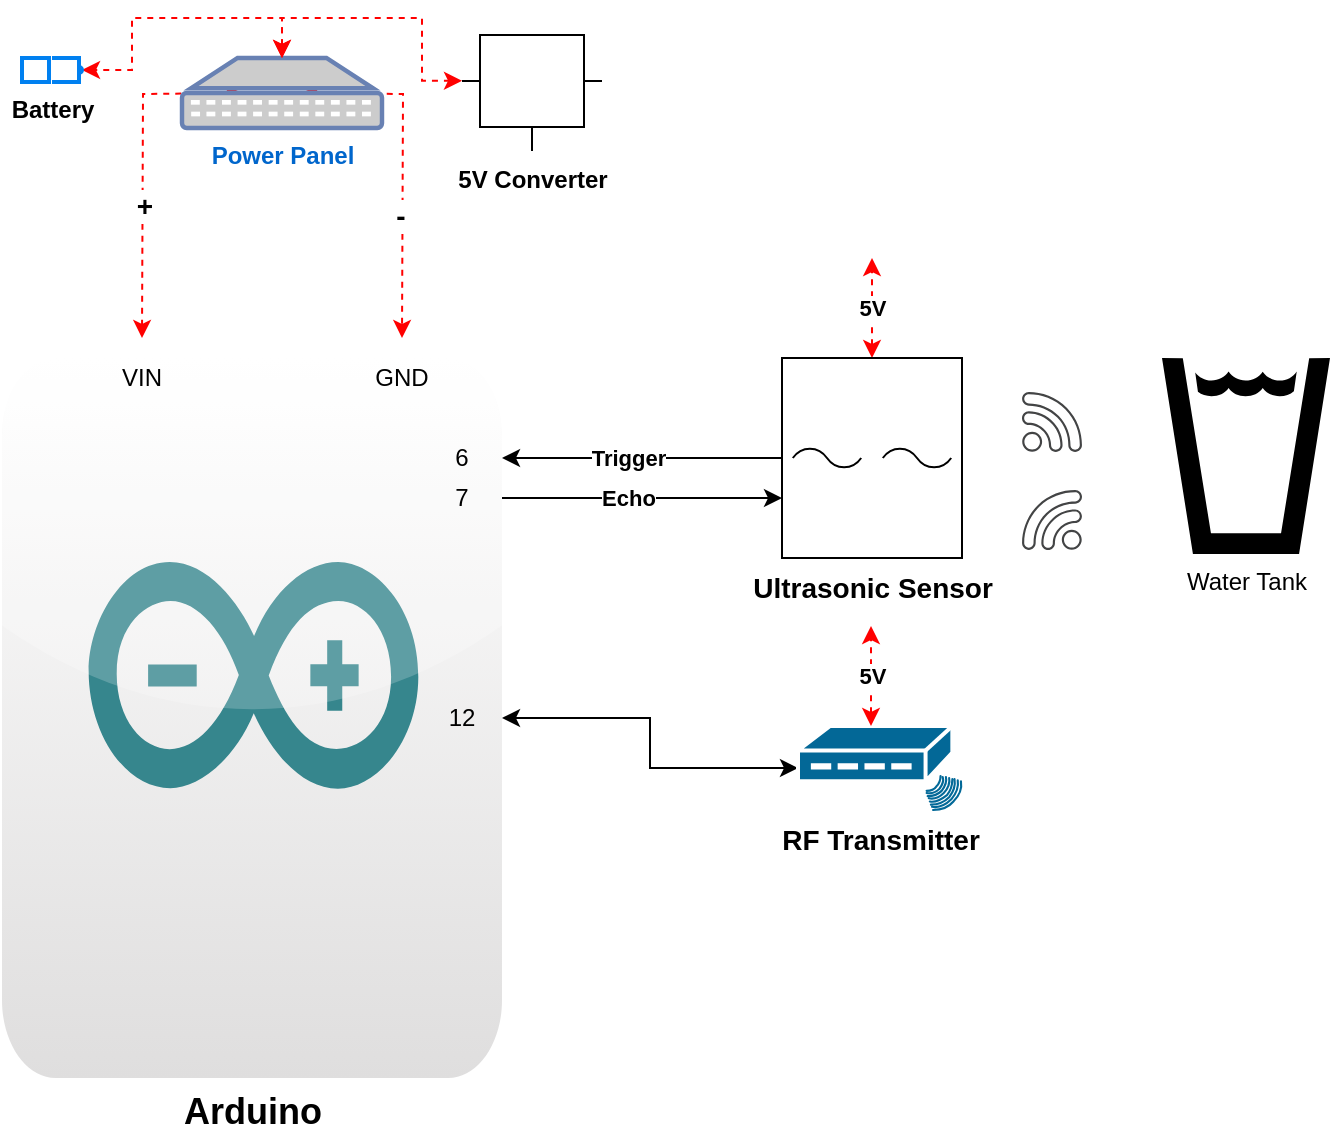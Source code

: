 <mxfile version="14.4.2" type="device"><diagram name="Page-1" id="099fd60b-425b-db50-ffb0-6b813814b670"><mxGraphModel dx="946" dy="1728" grid="1" gridSize="10" guides="1" tooltips="1" connect="1" arrows="1" fold="1" page="1" pageScale="1" pageWidth="850" pageHeight="1100" background="#ffffff" math="0" shadow="0"><root><mxCell id="0"/><mxCell id="1" parent="0"/><mxCell id="NFYumQf9ktLEzDc1VIde-4" value="&lt;b&gt;&lt;font style=&quot;font-size: 18px&quot;&gt;Arduino&lt;/font&gt;&lt;/b&gt;" style="dashed=0;outlineConnect=0;html=1;align=center;labelPosition=center;verticalLabelPosition=bottom;verticalAlign=top;shape=mxgraph.webicons.arduino;gradientColor=#DFDEDE" vertex="1" parent="1"><mxGeometry x="100" y="170" width="250" height="360" as="geometry"/></mxCell><mxCell id="NFYumQf9ktLEzDc1VIde-47" value="&lt;b&gt;5V&lt;/b&gt;" style="edgeStyle=orthogonalEdgeStyle;rounded=0;orthogonalLoop=1;jettySize=auto;html=1;dashed=1;startArrow=classic;startFill=1;endArrow=classic;endFill=1;strokeColor=#FF0000;" edge="1" parent="1" source="NFYumQf9ktLEzDc1VIde-6"><mxGeometry relative="1" as="geometry"><mxPoint x="535" y="120" as="targetPoint"/></mxGeometry></mxCell><mxCell id="NFYumQf9ktLEzDc1VIde-6" value="&lt;b&gt;&lt;font style=&quot;font-size: 14px&quot;&gt;Ultrasonic Sensor&lt;/font&gt;&lt;/b&gt;" style="verticalLabelPosition=bottom;align=center;outlineConnect=0;dashed=0;html=1;verticalAlign=top;shape=mxgraph.pid.flow_sensors.ultrasonic;" vertex="1" parent="1"><mxGeometry x="490" y="170" width="90" height="100" as="geometry"/></mxCell><mxCell id="NFYumQf9ktLEzDc1VIde-7" value="" style="endArrow=none;startArrow=classic;html=1;entryX=0;entryY=0.5;entryDx=0;entryDy=0;entryPerimeter=0;exitX=1;exitY=0.5;exitDx=0;exitDy=0;endFill=0;" edge="1" parent="1" source="NFYumQf9ktLEzDc1VIde-11" target="NFYumQf9ktLEzDc1VIde-6"><mxGeometry width="50" height="50" relative="1" as="geometry"><mxPoint x="360" y="220" as="sourcePoint"/><mxPoint x="450" y="300" as="targetPoint"/></mxGeometry></mxCell><mxCell id="NFYumQf9ktLEzDc1VIde-8" value="&lt;b&gt;Trigger&lt;/b&gt;" style="edgeLabel;html=1;align=center;verticalAlign=middle;resizable=0;points=[];" vertex="1" connectable="0" parent="NFYumQf9ktLEzDc1VIde-7"><mxGeometry x="-0.538" y="1" relative="1" as="geometry"><mxPoint x="30" y="1" as="offset"/></mxGeometry></mxCell><mxCell id="NFYumQf9ktLEzDc1VIde-9" value="" style="endArrow=classic;startArrow=none;html=1;entryX=0;entryY=0.5;entryDx=0;entryDy=0;entryPerimeter=0;exitX=1;exitY=0.5;exitDx=0;exitDy=0;startFill=0;" edge="1" parent="1" source="NFYumQf9ktLEzDc1VIde-12"><mxGeometry width="50" height="50" relative="1" as="geometry"><mxPoint x="360" y="240" as="sourcePoint"/><mxPoint x="490" y="240" as="targetPoint"/></mxGeometry></mxCell><mxCell id="NFYumQf9ktLEzDc1VIde-10" value="&lt;b&gt;Echo&lt;/b&gt;" style="edgeLabel;html=1;align=center;verticalAlign=middle;resizable=0;points=[];" vertex="1" connectable="0" parent="NFYumQf9ktLEzDc1VIde-9"><mxGeometry x="-0.538" y="1" relative="1" as="geometry"><mxPoint x="30" y="1" as="offset"/></mxGeometry></mxCell><mxCell id="NFYumQf9ktLEzDc1VIde-11" value="6" style="text;html=1;strokeColor=none;fillColor=none;align=center;verticalAlign=middle;whiteSpace=wrap;rounded=0;" vertex="1" parent="1"><mxGeometry x="310" y="210" width="40" height="20" as="geometry"/></mxCell><mxCell id="NFYumQf9ktLEzDc1VIde-12" value="7" style="text;html=1;strokeColor=none;fillColor=none;align=center;verticalAlign=middle;whiteSpace=wrap;rounded=0;" vertex="1" parent="1"><mxGeometry x="310" y="230" width="40" height="20" as="geometry"/></mxCell><mxCell id="NFYumQf9ktLEzDc1VIde-31" style="edgeStyle=orthogonalEdgeStyle;rounded=0;orthogonalLoop=1;jettySize=auto;html=1;startArrow=classic;startFill=1;endArrow=classic;endFill=1;dashed=1;strokeColor=#FF0000;" edge="1" parent="1"><mxGeometry relative="1" as="geometry"><mxPoint x="170" y="160" as="targetPoint"/><mxPoint x="220" y="37.5" as="sourcePoint"/></mxGeometry></mxCell><mxCell id="NFYumQf9ktLEzDc1VIde-33" value="&lt;b&gt;&lt;font style=&quot;font-size: 14px&quot;&gt;+&lt;/font&gt;&lt;/b&gt;" style="edgeLabel;html=1;align=center;verticalAlign=middle;resizable=0;points=[];" vertex="1" connectable="0" parent="NFYumQf9ktLEzDc1VIde-31"><mxGeometry x="0.212" relative="1" as="geometry"><mxPoint y="1" as="offset"/></mxGeometry></mxCell><mxCell id="NFYumQf9ktLEzDc1VIde-32" style="edgeStyle=orthogonalEdgeStyle;rounded=0;orthogonalLoop=1;jettySize=auto;html=1;startArrow=classic;startFill=1;endArrow=classic;endFill=1;strokeColor=#FF0000;dashed=1;" edge="1" parent="1"><mxGeometry relative="1" as="geometry"><mxPoint x="300" y="160" as="targetPoint"/><mxPoint x="250" y="37.5" as="sourcePoint"/></mxGeometry></mxCell><mxCell id="NFYumQf9ktLEzDc1VIde-34" value="&lt;b&gt;&lt;font style=&quot;font-size: 14px&quot;&gt;-&lt;/font&gt;&lt;/b&gt;" style="edgeLabel;html=1;align=center;verticalAlign=middle;resizable=0;points=[];" vertex="1" connectable="0" parent="NFYumQf9ktLEzDc1VIde-32"><mxGeometry x="0.288" y="-2" relative="1" as="geometry"><mxPoint as="offset"/></mxGeometry></mxCell><mxCell id="NFYumQf9ktLEzDc1VIde-14" value="&lt;b&gt;Power Panel&lt;/b&gt;" style="fontColor=#0066CC;verticalAlign=top;verticalLabelPosition=bottom;labelPosition=center;align=center;html=1;outlineConnect=0;fillColor=#CCCCCC;strokeColor=#6881B3;gradientColor=none;gradientDirection=north;strokeWidth=2;shape=mxgraph.networks.patch_panel;" vertex="1" parent="1"><mxGeometry x="190" y="20" width="100" height="35" as="geometry"/></mxCell><mxCell id="NFYumQf9ktLEzDc1VIde-29" style="edgeStyle=orthogonalEdgeStyle;rounded=0;orthogonalLoop=1;jettySize=auto;html=1;endArrow=classic;endFill=1;startArrow=classic;startFill=1;" edge="1" parent="1" source="NFYumQf9ktLEzDc1VIde-28" target="NFYumQf9ktLEzDc1VIde-4"><mxGeometry relative="1" as="geometry"><mxPoint x="360" y="370" as="targetPoint"/></mxGeometry></mxCell><mxCell id="NFYumQf9ktLEzDc1VIde-28" value="&lt;b&gt;&lt;font style=&quot;font-size: 14px&quot;&gt;RF Transmitter&lt;/font&gt;&lt;/b&gt;" style="shape=mxgraph.cisco.modems_and_phones.rf_modem;html=1;pointerEvents=1;dashed=0;fillColor=#036897;strokeColor=#ffffff;strokeWidth=2;verticalLabelPosition=bottom;verticalAlign=top;align=center;outlineConnect=0;" vertex="1" parent="1"><mxGeometry x="498" y="354" width="82" height="42" as="geometry"/></mxCell><mxCell id="NFYumQf9ktLEzDc1VIde-30" value="12" style="text;html=1;strokeColor=none;fillColor=none;align=center;verticalAlign=middle;whiteSpace=wrap;rounded=0;" vertex="1" parent="1"><mxGeometry x="310" y="340" width="40" height="20" as="geometry"/></mxCell><mxCell id="NFYumQf9ktLEzDc1VIde-35" value="VIN" style="text;html=1;strokeColor=none;fillColor=none;align=center;verticalAlign=middle;whiteSpace=wrap;rounded=0;" vertex="1" parent="1"><mxGeometry x="150" y="170" width="40" height="20" as="geometry"/></mxCell><mxCell id="NFYumQf9ktLEzDc1VIde-36" value="GND" style="text;html=1;strokeColor=none;fillColor=none;align=center;verticalAlign=middle;whiteSpace=wrap;rounded=0;" vertex="1" parent="1"><mxGeometry x="280" y="170" width="40" height="20" as="geometry"/></mxCell><mxCell id="NFYumQf9ktLEzDc1VIde-39" value="Water Tank" style="shape=mxgraph.signs.food.drinking_water_1;html=1;pointerEvents=1;fillColor=#000000;strokeColor=none;verticalLabelPosition=bottom;verticalAlign=top;align=center;" vertex="1" parent="1"><mxGeometry x="680" y="170" width="84" height="98" as="geometry"/></mxCell><mxCell id="NFYumQf9ktLEzDc1VIde-40" value="" style="pointerEvents=1;shadow=0;dashed=0;html=1;strokeColor=none;fillColor=#434445;aspect=fixed;labelPosition=center;verticalLabelPosition=bottom;verticalAlign=top;align=center;outlineConnect=0;shape=mxgraph.vvd.wi_fi;" vertex="1" parent="1"><mxGeometry x="610" y="187" width="30" height="30" as="geometry"/></mxCell><mxCell id="NFYumQf9ktLEzDc1VIde-41" value="" style="pointerEvents=1;shadow=0;dashed=0;html=1;strokeColor=none;fillColor=#434445;aspect=fixed;labelPosition=center;verticalLabelPosition=bottom;verticalAlign=top;align=center;outlineConnect=0;shape=mxgraph.vvd.wi_fi;direction=north;" vertex="1" parent="1"><mxGeometry x="610" y="236" width="30" height="30" as="geometry"/></mxCell><mxCell id="NFYumQf9ktLEzDc1VIde-44" style="edgeStyle=orthogonalEdgeStyle;rounded=0;orthogonalLoop=1;jettySize=auto;html=1;startArrow=classic;startFill=1;endArrow=classic;endFill=1;exitX=0.5;exitY=0;exitDx=0;exitDy=0;exitPerimeter=0;dashed=1;strokeColor=#FF0000;" edge="1" parent="1" source="NFYumQf9ktLEzDc1VIde-14" target="NFYumQf9ktLEzDc1VIde-43"><mxGeometry relative="1" as="geometry"><mxPoint x="240" y="10" as="sourcePoint"/></mxGeometry></mxCell><mxCell id="NFYumQf9ktLEzDc1VIde-43" value="&lt;b&gt;Battery&lt;/b&gt;" style="html=1;verticalLabelPosition=bottom;align=center;labelBackgroundColor=#ffffff;verticalAlign=top;strokeWidth=2;strokeColor=#0080F0;shadow=0;dashed=0;shape=mxgraph.ios7.icons.battery;" vertex="1" parent="1"><mxGeometry x="110" y="20" width="30" height="12" as="geometry"/></mxCell><mxCell id="NFYumQf9ktLEzDc1VIde-46" style="edgeStyle=orthogonalEdgeStyle;rounded=0;orthogonalLoop=1;jettySize=auto;html=1;startArrow=classic;startFill=1;endArrow=classic;endFill=1;exitX=0.5;exitY=0;exitDx=0;exitDy=0;exitPerimeter=0;entryX=0;entryY=0.395;entryDx=0;entryDy=0;entryPerimeter=0;strokeColor=#FF0000;dashed=1;" edge="1" parent="1" source="NFYumQf9ktLEzDc1VIde-14" target="NFYumQf9ktLEzDc1VIde-45"><mxGeometry relative="1" as="geometry"><mxPoint x="240" y="10" as="sourcePoint"/></mxGeometry></mxCell><mxCell id="NFYumQf9ktLEzDc1VIde-45" value="&lt;b&gt;5V Converter&lt;/b&gt;" style="verticalLabelPosition=bottom;shadow=0;dashed=0;align=center;html=1;verticalAlign=top;shape=mxgraph.electrical.abstract.voltage_regulator;" vertex="1" parent="1"><mxGeometry x="330" y="8.5" width="70" height="58" as="geometry"/></mxCell><mxCell id="NFYumQf9ktLEzDc1VIde-48" value="&lt;b&gt;5V&lt;/b&gt;" style="edgeStyle=orthogonalEdgeStyle;rounded=0;orthogonalLoop=1;jettySize=auto;html=1;dashed=1;startArrow=classic;startFill=1;endArrow=classic;endFill=1;strokeColor=#FF0000;" edge="1" parent="1"><mxGeometry relative="1" as="geometry"><mxPoint x="534.5" y="304" as="targetPoint"/><mxPoint x="534.5" y="354" as="sourcePoint"/></mxGeometry></mxCell></root></mxGraphModel></diagram></mxfile>